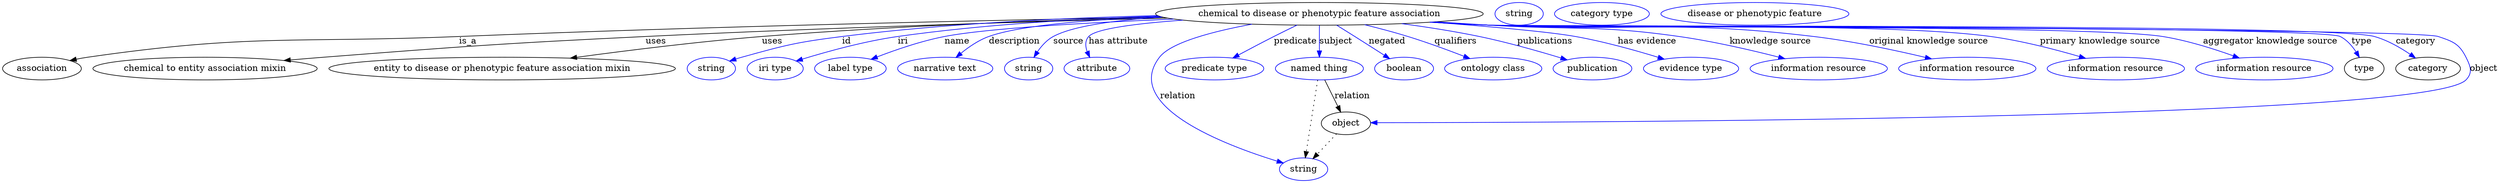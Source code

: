 digraph {
	graph [bb="0,0,3198,283"];
	node [label="\N"];
	"chemical to disease or phenotypic feature association"	[height=0.5,
		label="chemical to disease or phenotypic feature association",
		pos="1676,265",
		width=5.5426];
	association	[height=0.5,
		pos="50.046,178",
		width=1.3902];
	"chemical to disease or phenotypic feature association" -> association	[label=is_a,
		lp="587.05,221.5",
		pos="e,85.958,190.64 1483.7,260.14 1264.1,255.2 894,245.29 576.05,229 368.24,218.36 313.92,232.34 109.05,196 104.68,195.23 100.17,194.25 \
95.682,193.17"];
	"chemical to entity association mixin"	[height=0.5,
		pos="258.05,178",
		width=3.8816];
	"chemical to disease or phenotypic feature association" -> "chemical to entity association mixin"	[label=uses,
		lp="823.05,221.5",
		pos="e,356.71,190.79 1489.1,258.64 1313.8,253.09 1044.5,243.23 811.05,229 630.78,218.01 585.78,213.64 406.05,196 393.33,194.75 380.01,\
193.35 366.79,191.91"];
	"entity to disease or phenotypic feature association mixin"	[height=0.5,
		pos="626.05,178",
		width=5.8495];
	"chemical to disease or phenotypic feature association" -> "entity to disease or phenotypic feature association mixin"	[label=uses,
		lp="969.05,221.5",
		pos="e,712.16,194.46 1484.2,259.94 1339.1,255.59 1135.2,246.74 957.05,229 877.56,221.08 788.01,207.25 722.12,196.14"];
	id	[color=blue,
		height=0.5,
		label=string,
		pos="885.05,178",
		width=0.84854];
	"chemical to disease or phenotypic feature association" -> id	[color=blue,
		label=id,
		lp="1064.5,221.5",
		pos="e,908.49,189.71 1478.8,262.07 1357.3,258.6 1198.4,249.93 1059,229 998.39,219.89 983.23,215.39 925.05,196 922.67,195.21 920.23,194.33 \
917.79,193.41",
		style=solid];
	iri	[color=blue,
		height=0.5,
		label="iri type",
		pos="970.05,178",
		width=1.011];
	"chemical to disease or phenotypic feature association" -> iri	[color=blue,
		label=iri,
		lp="1139.5,221.5",
		pos="e,997.78,189.9 1480.4,261.32 1376.6,257.41 1247.2,248.56 1133,229 1088.9,221.44 1040,205.34 1007.4,193.44",
		style=solid];
	name	[color=blue,
		height=0.5,
		label="label type",
		pos="1070,178",
		width=1.2638];
	"chemical to disease or phenotypic feature association" -> name	[color=blue,
		label=name,
		lp="1210.5,221.5",
		pos="e,1097.1,192.64 1498.3,256.76 1385.7,251.07 1251.1,241.93 1195,229 1164.1,221.86 1130.8,208.2 1106.3,196.96",
		style=solid];
	description	[color=blue,
		height=0.5,
		label="narrative text",
		pos="1191,178",
		width=1.6068];
	"chemical to disease or phenotypic feature association" -> description	[color=blue,
		label=description,
		lp="1284.5,221.5",
		pos="e,1206.4,195.57 1487.8,259 1396,254.44 1296.3,245.7 1254,229 1239.2,223.13 1225.1,212.54 1214,202.61",
		style=solid];
	source	[color=blue,
		height=0.5,
		label=string,
		pos="1297,178",
		width=0.84854];
	"chemical to disease or phenotypic feature association" -> source	[color=blue,
		label=source,
		lp="1353,221.5",
		pos="e,1304.9,195.41 1491.7,258.04 1426.6,253.22 1362.7,244.55 1335,229 1324.8,223.26 1316.5,213.51 1310.2,204.13",
		style=solid];
	"has attribute"	[color=blue,
		height=0.5,
		label=attribute,
		pos="1386,178",
		width=1.1193];
	"chemical to disease or phenotypic feature association" -> "has attribute"	[color=blue,
		label="has attribute",
		lp="1413.5,221.5",
		pos="e,1378.1,195.8 1516.7,254.15 1452,248.49 1390,240.24 1380,229 1374.4,222.68 1373.9,214 1375.4,205.65",
		style=solid];
	subject	[color=blue,
		height=0.5,
		label="named thing",
		pos="1676,178",
		width=1.5346];
	"chemical to disease or phenotypic feature association" -> subject	[color=blue,
		label=subject,
		lp="1695.5,221.5",
		pos="e,1676,196.18 1676,246.8 1676,235.16 1676,219.55 1676,206.24",
		style=solid];
	predicate	[color=blue,
		height=0.5,
		label="predicate type",
		pos="1542,178",
		width=1.679];
	"chemical to disease or phenotypic feature association" -> predicate	[color=blue,
		label=predicate,
		lp="1643,221.5",
		pos="e,1566.5,194.54 1649.3,247 1627.9,233.49 1598,214.51 1575.2,200.04",
		style=solid];
	relation	[color=blue,
		height=0.5,
		label=string,
		pos="1652,18",
		width=0.84854];
	"chemical to disease or phenotypic feature association" -> relation	[color=blue,
		label=relation,
		lp="1497,134.5",
		pos="e,1627.3,28.617 1558.2,250.45 1525.4,240.61 1493.2,223.98 1473,196 1423.3,126.83 1553.2,60.343 1617.9,32.581",
		style=solid];
	negated	[color=blue,
		height=0.5,
		label=boolean,
		pos="1788,178",
		width=1.0652];
	"chemical to disease or phenotypic feature association" -> negated	[color=blue,
		label=negated,
		lp="1760.5,221.5",
		pos="e,1768.7,193.7 1698.4,247 1716.3,233.41 1741.5,214.3 1760.6,199.8",
		style=solid];
	qualifiers	[color=blue,
		height=0.5,
		label="ontology class",
		pos="1906,178",
		width=1.7151];
	"chemical to disease or phenotypic feature association" -> qualifiers	[color=blue,
		label=qualifiers,
		lp="1848.5,221.5",
		pos="e,1873.8,193.35 1730.6,247.66 1748.4,242.06 1768.2,235.55 1786,229 1812.4,219.35 1841.4,207.29 1864.3,197.43",
		style=solid];
	publications	[color=blue,
		height=0.5,
		label=publication,
		pos="2036,178",
		width=1.3902];
	"chemical to disease or phenotypic feature association" -> publications	[color=blue,
		label=publications,
		lp="1964.5,221.5",
		pos="e,2001.9,191.28 1776.3,249.38 1808.9,243.89 1845.2,237.01 1878,229 1917.1,219.47 1960.7,205.43 1992.1,194.65",
		style=solid];
	"has evidence"	[color=blue,
		height=0.5,
		label="evidence type",
		pos="2164,178",
		width=1.661];
	"chemical to disease or phenotypic feature association" -> "has evidence"	[color=blue,
		label="has evidence",
		lp="2096,221.5",
		pos="e,2127.9,192.36 1813.6,251.89 1885.8,245 1966.6,236.31 2002,229 2042,220.77 2086.2,206.78 2118.3,195.69",
		style=solid];
	"knowledge source"	[color=blue,
		height=0.5,
		label="information resource",
		pos="2327,178",
		width=2.3651];
	"chemical to disease or phenotypic feature association" -> "knowledge source"	[color=blue,
		label="knowledge source",
		lp="2254.5,221.5",
		pos="e,2281.8,193.3 1817.3,252.27 1839.6,250.47 1862.5,248.66 1884,247 1995.6,238.44 2024.7,247.17 2135,229 2181.8,221.3 2233.8,207.41 \
2271.9,196.23",
		style=solid];
	"original knowledge source"	[color=blue,
		height=0.5,
		label="information resource",
		pos="2515,178",
		width=2.3651];
	"chemical to disease or phenotypic feature association" -> "original knowledge source"	[color=blue,
		label="original knowledge source",
		lp="2455.5,221.5",
		pos="e,2468.3,193.06 1813.9,251.97 1837.3,250.15 1861.4,248.41 1884,247 2072.3,235.32 2121.3,255.27 2308,229 2359.6,221.75 2417.1,207.33 \
2458.4,195.84",
		style=solid];
	"primary knowledge source"	[color=blue,
		height=0.5,
		label="information resource",
		pos="2703,178",
		width=2.3651];
	"chemical to disease or phenotypic feature association" -> "primary knowledge source"	[color=blue,
		label="primary knowledge source",
		lp="2672,221.5",
		pos="e,2662.9,193.91 1812.2,251.82 1836.1,249.98 1860.8,248.27 1884,247 2027.9,239.13 2389.7,251.4 2532,229 2573.8,222.43 2619.6,208.65 \
2653.3,197.22",
		style=solid];
	"aggregator knowledge source"	[color=blue,
		height=0.5,
		label="information resource",
		pos="2891,178",
		width=2.3651];
	"chemical to disease or phenotypic feature association" -> "aggregator knowledge source"	[color=blue,
		label="aggregator knowledge source",
		lp="2885,221.5",
		pos="e,2856.9,194.5 1811.3,251.74 1835.5,249.89 1860.5,248.2 1884,247 1980.1,242.08 2654.5,246.18 2749,229 2783.1,222.82 2819.9,209.66 \
2847.5,198.39",
		style=solid];
	type	[height=0.5,
		pos="3021,178",
		width=0.75];
	"chemical to disease or phenotypic feature association" -> type	[color=blue,
		label=type,
		lp="3004,221.5",
		pos="e,3009.9,194.9 1810.8,251.7 1835.2,249.85 1860.3,248.16 1884,247 1944.3,244.04 2913.3,251.99 2969,229 2982.4,223.5 2994.2,212.82 \
3003.3,202.74",
		style=solid];
	category	[height=0.5,
		pos="3107,178",
		width=1.1374];
	"chemical to disease or phenotypic feature association" -> category	[color=blue,
		label=category,
		lp="3079.5,221.5",
		pos="e,3087.6,194.05 1810.8,251.69 1835.2,249.83 1860.3,248.16 1884,247 1947.1,243.93 2959.2,245.76 3020,229 3041.3,223.15 3062.8,210.86 \
3079.1,199.93",
		style=solid];
	object	[height=0.5,
		pos="1712,91",
		width=0.9027];
	"chemical to disease or phenotypic feature association" -> object	[color=blue,
		label=object,
		lp="3181,178",
		pos="e,1744.7,92.276 1810.5,251.69 1835,249.83 1860.3,248.15 1884,247 1951.9,243.73 3042.1,249.02 3107,229 3132.5,221.16 3144.4,219.45 \
3157,196 3164.6,181.91 3168.1,171.58 3157,160 3107.4,107.96 1989.3,94.603 1754.9,92.371",
		style=solid];
	subject -> relation	[pos="e,1654.7,36.188 1673.4,159.79 1669.3,132.48 1661.2,78.994 1656.2,46.38",
		style=dotted];
	subject -> object	[label=relation,
		lp="1718,134.5",
		pos="e,1705,108.6 1683.3,159.8 1688.4,147.78 1695.3,131.51 1701.1,117.92"];
	association_type	[color=blue,
		height=0.5,
		label=string,
		pos="1924,265",
		width=0.84854];
	association_category	[color=blue,
		height=0.5,
		label="category type",
		pos="2031,265",
		width=1.6249];
	object -> relation	[pos="e,1665.3,34.713 1698.7,74.243 1690.9,64.959 1680.8,53.033 1672,42.64",
		style=dotted];
	"chemical to disease or phenotypic feature association_object"	[color=blue,
		height=0.5,
		label="disease or phenotypic feature",
		pos="2222,265",
		width=3.1775];
}
